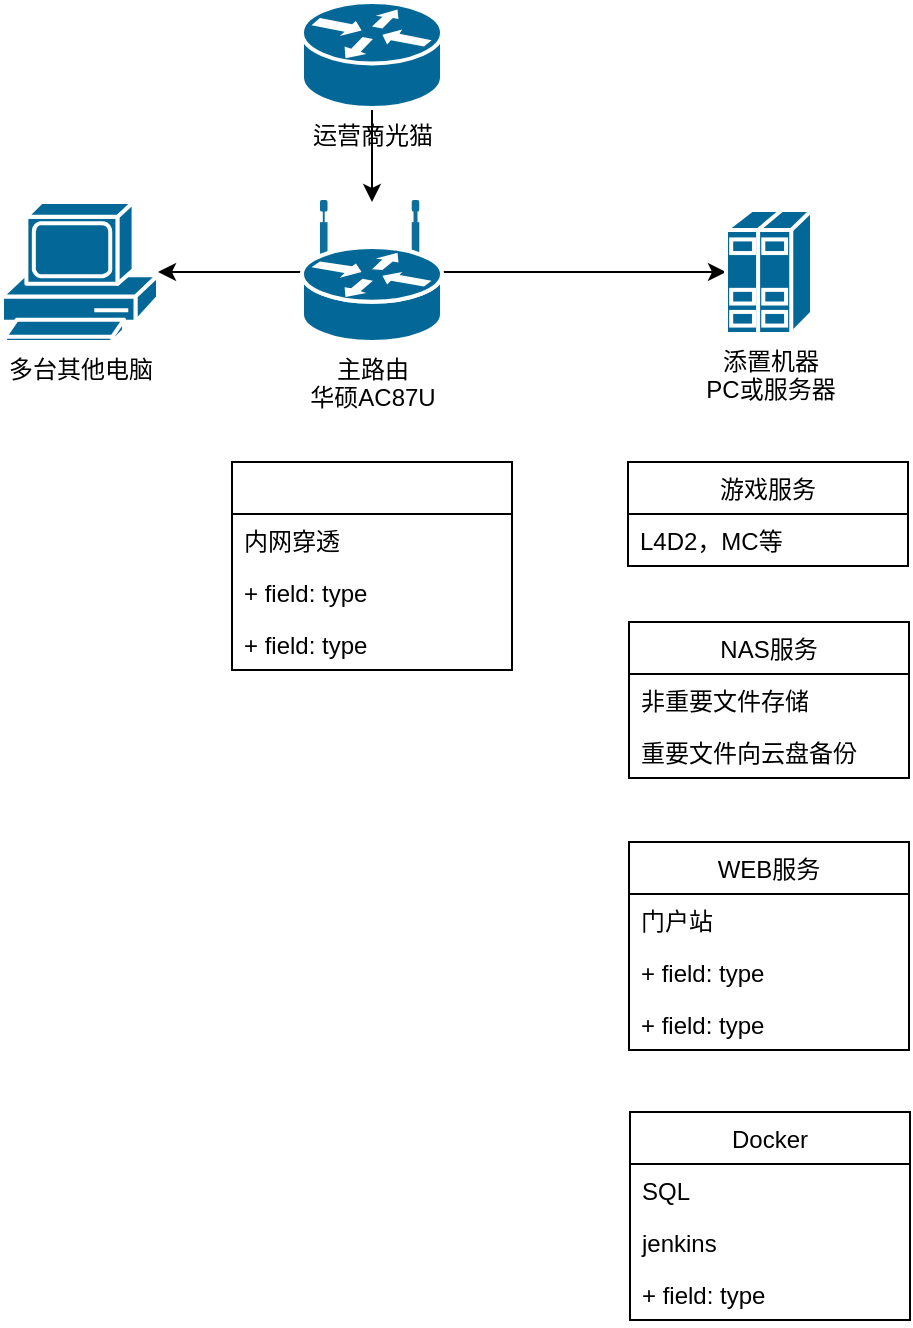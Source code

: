 <mxfile version="20.3.7" type="github">
  <diagram id="m22SceWH2I8n-WViizf_" name="第 1 页">
    <mxGraphModel dx="1421" dy="762" grid="1" gridSize="10" guides="1" tooltips="1" connect="1" arrows="1" fold="1" page="1" pageScale="1" pageWidth="827" pageHeight="1169" math="0" shadow="0">
      <root>
        <mxCell id="0" />
        <mxCell id="1" parent="0" />
        <mxCell id="i-ShAD-ru6G5tnip11lq-5" value="" style="edgeStyle=orthogonalEdgeStyle;rounded=0;orthogonalLoop=1;jettySize=auto;html=1;" edge="1" parent="1" source="i-ShAD-ru6G5tnip11lq-1" target="i-ShAD-ru6G5tnip11lq-4">
          <mxGeometry relative="1" as="geometry" />
        </mxCell>
        <mxCell id="i-ShAD-ru6G5tnip11lq-7" value="" style="edgeStyle=orthogonalEdgeStyle;rounded=0;orthogonalLoop=1;jettySize=auto;html=1;" edge="1" parent="1" source="i-ShAD-ru6G5tnip11lq-1" target="i-ShAD-ru6G5tnip11lq-6">
          <mxGeometry relative="1" as="geometry" />
        </mxCell>
        <mxCell id="i-ShAD-ru6G5tnip11lq-1" value="主路由&lt;br&gt;华硕AC87U" style="shape=mxgraph.cisco.routers.wireless_router;sketch=0;html=1;pointerEvents=1;dashed=0;fillColor=#036897;strokeColor=#ffffff;strokeWidth=2;verticalLabelPosition=bottom;verticalAlign=top;align=center;outlineConnect=0;" vertex="1" parent="1">
          <mxGeometry x="180" y="130" width="70" height="70" as="geometry" />
        </mxCell>
        <mxCell id="i-ShAD-ru6G5tnip11lq-3" value="" style="edgeStyle=orthogonalEdgeStyle;rounded=0;orthogonalLoop=1;jettySize=auto;html=1;" edge="1" parent="1" source="i-ShAD-ru6G5tnip11lq-2" target="i-ShAD-ru6G5tnip11lq-1">
          <mxGeometry relative="1" as="geometry" />
        </mxCell>
        <mxCell id="i-ShAD-ru6G5tnip11lq-2" value="运营商光猫" style="shape=mxgraph.cisco.routers.router;sketch=0;html=1;pointerEvents=1;dashed=0;fillColor=#036897;strokeColor=#ffffff;strokeWidth=2;verticalLabelPosition=bottom;verticalAlign=top;align=center;outlineConnect=0;" vertex="1" parent="1">
          <mxGeometry x="180" y="30" width="70" height="53" as="geometry" />
        </mxCell>
        <mxCell id="i-ShAD-ru6G5tnip11lq-4" value="添置机器&lt;br&gt;PC或服务器" style="shape=mxgraph.cisco.servers.standard_host;sketch=0;html=1;pointerEvents=1;dashed=0;fillColor=#036897;strokeColor=#ffffff;strokeWidth=2;verticalLabelPosition=bottom;verticalAlign=top;align=center;outlineConnect=0;" vertex="1" parent="1">
          <mxGeometry x="392" y="134" width="43" height="62" as="geometry" />
        </mxCell>
        <mxCell id="i-ShAD-ru6G5tnip11lq-6" value="多台其他电脑" style="shape=mxgraph.cisco.computers_and_peripherals.pc;sketch=0;html=1;pointerEvents=1;dashed=0;fillColor=#036897;strokeColor=#ffffff;strokeWidth=2;verticalLabelPosition=bottom;verticalAlign=top;align=center;outlineConnect=0;" vertex="1" parent="1">
          <mxGeometry x="30" y="130" width="78" height="70" as="geometry" />
        </mxCell>
        <mxCell id="i-ShAD-ru6G5tnip11lq-17" value="游戏服务" style="swimlane;fontStyle=0;childLayout=stackLayout;horizontal=1;startSize=26;fillColor=none;horizontalStack=0;resizeParent=1;resizeParentMax=0;resizeLast=0;collapsible=1;marginBottom=0;" vertex="1" parent="1">
          <mxGeometry x="343" y="260" width="140" height="52" as="geometry" />
        </mxCell>
        <mxCell id="i-ShAD-ru6G5tnip11lq-18" value="L4D2，MC等" style="text;strokeColor=none;fillColor=none;align=left;verticalAlign=top;spacingLeft=4;spacingRight=4;overflow=hidden;rotatable=0;points=[[0,0.5],[1,0.5]];portConstraint=eastwest;" vertex="1" parent="i-ShAD-ru6G5tnip11lq-17">
          <mxGeometry y="26" width="140" height="26" as="geometry" />
        </mxCell>
        <mxCell id="i-ShAD-ru6G5tnip11lq-21" value="NAS服务" style="swimlane;fontStyle=0;childLayout=stackLayout;horizontal=1;startSize=26;fillColor=none;horizontalStack=0;resizeParent=1;resizeParentMax=0;resizeLast=0;collapsible=1;marginBottom=0;" vertex="1" parent="1">
          <mxGeometry x="343.5" y="340" width="140" height="78" as="geometry" />
        </mxCell>
        <mxCell id="i-ShAD-ru6G5tnip11lq-23" value="非重要文件存储" style="text;strokeColor=none;fillColor=none;align=left;verticalAlign=top;spacingLeft=4;spacingRight=4;overflow=hidden;rotatable=0;points=[[0,0.5],[1,0.5]];portConstraint=eastwest;" vertex="1" parent="i-ShAD-ru6G5tnip11lq-21">
          <mxGeometry y="26" width="140" height="26" as="geometry" />
        </mxCell>
        <mxCell id="i-ShAD-ru6G5tnip11lq-24" value="重要文件向云盘备份" style="text;strokeColor=none;fillColor=none;align=left;verticalAlign=top;spacingLeft=4;spacingRight=4;overflow=hidden;rotatable=0;points=[[0,0.5],[1,0.5]];portConstraint=eastwest;" vertex="1" parent="i-ShAD-ru6G5tnip11lq-21">
          <mxGeometry y="52" width="140" height="26" as="geometry" />
        </mxCell>
        <mxCell id="i-ShAD-ru6G5tnip11lq-26" value="WEB服务" style="swimlane;fontStyle=0;childLayout=stackLayout;horizontal=1;startSize=26;fillColor=none;horizontalStack=0;resizeParent=1;resizeParentMax=0;resizeLast=0;collapsible=1;marginBottom=0;" vertex="1" parent="1">
          <mxGeometry x="343.5" y="450" width="140" height="104" as="geometry" />
        </mxCell>
        <mxCell id="i-ShAD-ru6G5tnip11lq-27" value="门户站" style="text;strokeColor=none;fillColor=none;align=left;verticalAlign=top;spacingLeft=4;spacingRight=4;overflow=hidden;rotatable=0;points=[[0,0.5],[1,0.5]];portConstraint=eastwest;" vertex="1" parent="i-ShAD-ru6G5tnip11lq-26">
          <mxGeometry y="26" width="140" height="26" as="geometry" />
        </mxCell>
        <mxCell id="i-ShAD-ru6G5tnip11lq-28" value="+ field: type" style="text;strokeColor=none;fillColor=none;align=left;verticalAlign=top;spacingLeft=4;spacingRight=4;overflow=hidden;rotatable=0;points=[[0,0.5],[1,0.5]];portConstraint=eastwest;" vertex="1" parent="i-ShAD-ru6G5tnip11lq-26">
          <mxGeometry y="52" width="140" height="26" as="geometry" />
        </mxCell>
        <mxCell id="i-ShAD-ru6G5tnip11lq-29" value="+ field: type" style="text;strokeColor=none;fillColor=none;align=left;verticalAlign=top;spacingLeft=4;spacingRight=4;overflow=hidden;rotatable=0;points=[[0,0.5],[1,0.5]];portConstraint=eastwest;" vertex="1" parent="i-ShAD-ru6G5tnip11lq-26">
          <mxGeometry y="78" width="140" height="26" as="geometry" />
        </mxCell>
        <mxCell id="i-ShAD-ru6G5tnip11lq-30" value="" style="swimlane;fontStyle=0;childLayout=stackLayout;horizontal=1;startSize=26;fillColor=none;horizontalStack=0;resizeParent=1;resizeParentMax=0;resizeLast=0;collapsible=1;marginBottom=0;" vertex="1" parent="1">
          <mxGeometry x="145" y="260" width="140" height="104" as="geometry" />
        </mxCell>
        <mxCell id="i-ShAD-ru6G5tnip11lq-31" value="内网穿透" style="text;strokeColor=none;fillColor=none;align=left;verticalAlign=top;spacingLeft=4;spacingRight=4;overflow=hidden;rotatable=0;points=[[0,0.5],[1,0.5]];portConstraint=eastwest;" vertex="1" parent="i-ShAD-ru6G5tnip11lq-30">
          <mxGeometry y="26" width="140" height="26" as="geometry" />
        </mxCell>
        <mxCell id="i-ShAD-ru6G5tnip11lq-32" value="+ field: type" style="text;strokeColor=none;fillColor=none;align=left;verticalAlign=top;spacingLeft=4;spacingRight=4;overflow=hidden;rotatable=0;points=[[0,0.5],[1,0.5]];portConstraint=eastwest;" vertex="1" parent="i-ShAD-ru6G5tnip11lq-30">
          <mxGeometry y="52" width="140" height="26" as="geometry" />
        </mxCell>
        <mxCell id="i-ShAD-ru6G5tnip11lq-33" value="+ field: type" style="text;strokeColor=none;fillColor=none;align=left;verticalAlign=top;spacingLeft=4;spacingRight=4;overflow=hidden;rotatable=0;points=[[0,0.5],[1,0.5]];portConstraint=eastwest;" vertex="1" parent="i-ShAD-ru6G5tnip11lq-30">
          <mxGeometry y="78" width="140" height="26" as="geometry" />
        </mxCell>
        <mxCell id="i-ShAD-ru6G5tnip11lq-34" value="Docker" style="swimlane;fontStyle=0;childLayout=stackLayout;horizontal=1;startSize=26;fillColor=none;horizontalStack=0;resizeParent=1;resizeParentMax=0;resizeLast=0;collapsible=1;marginBottom=0;" vertex="1" parent="1">
          <mxGeometry x="344" y="585" width="140" height="104" as="geometry" />
        </mxCell>
        <mxCell id="i-ShAD-ru6G5tnip11lq-35" value="SQL" style="text;strokeColor=none;fillColor=none;align=left;verticalAlign=top;spacingLeft=4;spacingRight=4;overflow=hidden;rotatable=0;points=[[0,0.5],[1,0.5]];portConstraint=eastwest;" vertex="1" parent="i-ShAD-ru6G5tnip11lq-34">
          <mxGeometry y="26" width="140" height="26" as="geometry" />
        </mxCell>
        <mxCell id="i-ShAD-ru6G5tnip11lq-36" value="jenkins&#xa;&#xa;" style="text;strokeColor=none;fillColor=none;align=left;verticalAlign=top;spacingLeft=4;spacingRight=4;overflow=hidden;rotatable=0;points=[[0,0.5],[1,0.5]];portConstraint=eastwest;" vertex="1" parent="i-ShAD-ru6G5tnip11lq-34">
          <mxGeometry y="52" width="140" height="26" as="geometry" />
        </mxCell>
        <mxCell id="i-ShAD-ru6G5tnip11lq-37" value="+ field: type" style="text;strokeColor=none;fillColor=none;align=left;verticalAlign=top;spacingLeft=4;spacingRight=4;overflow=hidden;rotatable=0;points=[[0,0.5],[1,0.5]];portConstraint=eastwest;" vertex="1" parent="i-ShAD-ru6G5tnip11lq-34">
          <mxGeometry y="78" width="140" height="26" as="geometry" />
        </mxCell>
      </root>
    </mxGraphModel>
  </diagram>
</mxfile>
